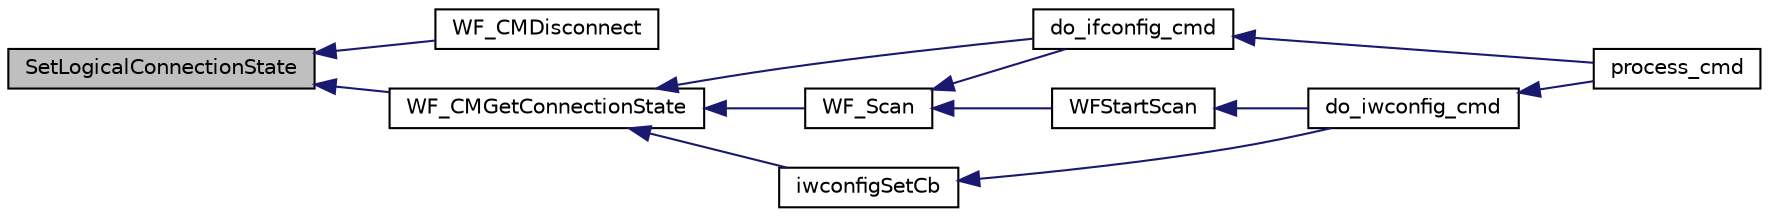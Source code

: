 digraph "SetLogicalConnectionState"
{
  edge [fontname="Helvetica",fontsize="10",labelfontname="Helvetica",labelfontsize="10"];
  node [fontname="Helvetica",fontsize="10",shape=record];
  rankdir="LR";
  Node1 [label="SetLogicalConnectionState",height=0.2,width=0.4,color="black", fillcolor="grey75", style="filled", fontcolor="black"];
  Node1 -> Node2 [dir="back",color="midnightblue",fontsize="10",style="solid",fontname="Helvetica"];
  Node2 [label="WF_CMDisconnect",height=0.2,width=0.4,color="black", fillcolor="white", style="filled",URL="$_w_f_connection_manager_8c.html#a3179a1ae6ebcf86d8a08c6010e023b13"];
  Node1 -> Node3 [dir="back",color="midnightblue",fontsize="10",style="solid",fontname="Helvetica"];
  Node3 [label="WF_CMGetConnectionState",height=0.2,width=0.4,color="black", fillcolor="white", style="filled",URL="$_w_f_connection_manager_8c.html#af9168ceb5f21cc083687902ce936fd6a"];
  Node3 -> Node4 [dir="back",color="midnightblue",fontsize="10",style="solid",fontname="Helvetica"];
  Node4 [label="do_ifconfig_cmd",height=0.2,width=0.4,color="black", fillcolor="white", style="filled",URL="$_w_f_console_ifconfig_8c.html#a7d24f7ec577097165cbf981fd7a9ba76"];
  Node4 -> Node5 [dir="back",color="midnightblue",fontsize="10",style="solid",fontname="Helvetica"];
  Node5 [label="process_cmd",height=0.2,width=0.4,color="black", fillcolor="white", style="filled",URL="$_w_f_console_msg_handler_8c.html#adb34ba3f29206d313dd5bce1597db36b"];
  Node3 -> Node6 [dir="back",color="midnightblue",fontsize="10",style="solid",fontname="Helvetica"];
  Node6 [label="iwconfigSetCb",height=0.2,width=0.4,color="black", fillcolor="white", style="filled",URL="$_w_f_console_iwconfig_8c.html#a2108d859f2412c87e98689a272f6d12f"];
  Node6 -> Node7 [dir="back",color="midnightblue",fontsize="10",style="solid",fontname="Helvetica"];
  Node7 [label="do_iwconfig_cmd",height=0.2,width=0.4,color="black", fillcolor="white", style="filled",URL="$_w_f_console_iwconfig_8c.html#a2e6cbb97de35be8bbd07ca7c508020e9"];
  Node7 -> Node5 [dir="back",color="midnightblue",fontsize="10",style="solid",fontname="Helvetica"];
  Node3 -> Node8 [dir="back",color="midnightblue",fontsize="10",style="solid",fontname="Helvetica"];
  Node8 [label="WF_Scan",height=0.2,width=0.4,color="black", fillcolor="white", style="filled",URL="$_w_f_scan_8c.html#abd0fe14d2253058101dcd2ce96dbdabc"];
  Node8 -> Node4 [dir="back",color="midnightblue",fontsize="10",style="solid",fontname="Helvetica"];
  Node8 -> Node9 [dir="back",color="midnightblue",fontsize="10",style="solid",fontname="Helvetica"];
  Node9 [label="WFStartScan",height=0.2,width=0.4,color="black", fillcolor="white", style="filled",URL="$_w_f_easy_config_8c.html#ace3a4ed8433cd067c9ea749703b517ba"];
  Node9 -> Node7 [dir="back",color="midnightblue",fontsize="10",style="solid",fontname="Helvetica"];
}
